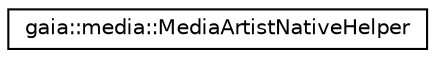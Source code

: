 digraph G
{
  edge [fontname="Helvetica",fontsize="10",labelfontname="Helvetica",labelfontsize="10"];
  node [fontname="Helvetica",fontsize="10",shape=record];
  rankdir=LR;
  Node1 [label="gaia::media::MediaArtistNativeHelper",height=0.2,width=0.4,color="black", fillcolor="white", style="filled",URL="$d8/d4e/classgaia_1_1media_1_1_media_artist_native_helper.html",tooltip="This class provide Native methods to be used by MediaArtist {}."];
}
